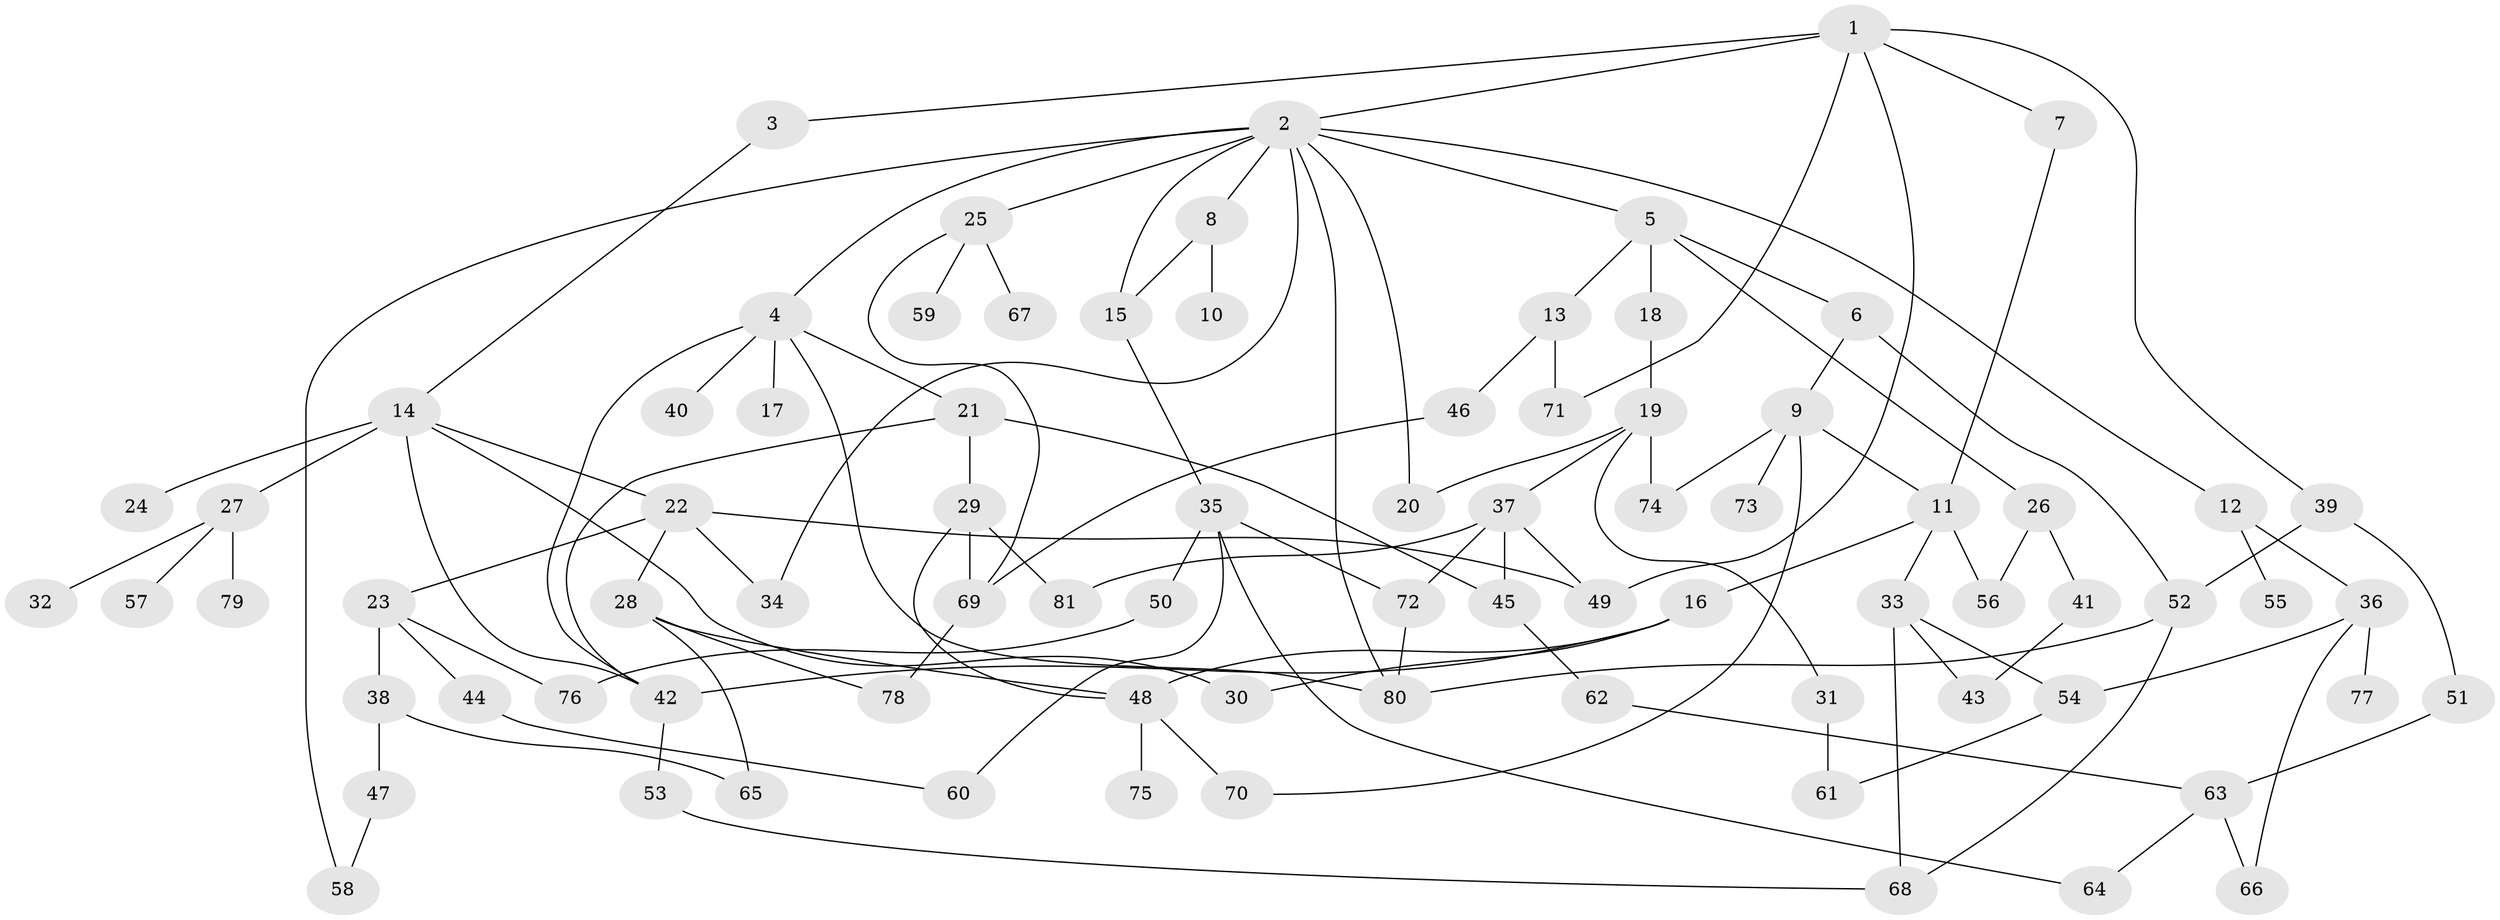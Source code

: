 // coarse degree distribution, {7: 0.018867924528301886, 11: 0.018867924528301886, 2: 0.24528301886792453, 4: 0.18867924528301888, 5: 0.1320754716981132, 3: 0.16981132075471697, 6: 0.07547169811320754, 1: 0.1509433962264151}
// Generated by graph-tools (version 1.1) at 2025/41/03/06/25 10:41:28]
// undirected, 81 vertices, 118 edges
graph export_dot {
graph [start="1"]
  node [color=gray90,style=filled];
  1;
  2;
  3;
  4;
  5;
  6;
  7;
  8;
  9;
  10;
  11;
  12;
  13;
  14;
  15;
  16;
  17;
  18;
  19;
  20;
  21;
  22;
  23;
  24;
  25;
  26;
  27;
  28;
  29;
  30;
  31;
  32;
  33;
  34;
  35;
  36;
  37;
  38;
  39;
  40;
  41;
  42;
  43;
  44;
  45;
  46;
  47;
  48;
  49;
  50;
  51;
  52;
  53;
  54;
  55;
  56;
  57;
  58;
  59;
  60;
  61;
  62;
  63;
  64;
  65;
  66;
  67;
  68;
  69;
  70;
  71;
  72;
  73;
  74;
  75;
  76;
  77;
  78;
  79;
  80;
  81;
  1 -- 2;
  1 -- 3;
  1 -- 7;
  1 -- 39;
  1 -- 49;
  1 -- 71;
  2 -- 4;
  2 -- 5;
  2 -- 8;
  2 -- 12;
  2 -- 15;
  2 -- 20;
  2 -- 25;
  2 -- 58;
  2 -- 34;
  2 -- 80;
  3 -- 14;
  4 -- 17;
  4 -- 21;
  4 -- 40;
  4 -- 80;
  4 -- 42;
  5 -- 6;
  5 -- 13;
  5 -- 18;
  5 -- 26;
  6 -- 9;
  6 -- 52;
  7 -- 11;
  8 -- 10;
  8 -- 15;
  9 -- 11;
  9 -- 70;
  9 -- 73;
  9 -- 74;
  11 -- 16;
  11 -- 33;
  11 -- 56;
  12 -- 36;
  12 -- 55;
  13 -- 46;
  13 -- 71;
  14 -- 22;
  14 -- 24;
  14 -- 27;
  14 -- 30;
  14 -- 42;
  15 -- 35;
  16 -- 48;
  16 -- 30;
  16 -- 42;
  18 -- 19;
  19 -- 31;
  19 -- 37;
  19 -- 74;
  19 -- 20;
  21 -- 29;
  21 -- 45;
  21 -- 42;
  22 -- 23;
  22 -- 28;
  22 -- 34;
  22 -- 49;
  23 -- 38;
  23 -- 44;
  23 -- 76;
  25 -- 59;
  25 -- 67;
  25 -- 69;
  26 -- 41;
  26 -- 56;
  27 -- 32;
  27 -- 57;
  27 -- 79;
  28 -- 65;
  28 -- 78;
  28 -- 48;
  29 -- 48;
  29 -- 69;
  29 -- 81;
  31 -- 61;
  33 -- 54;
  33 -- 68;
  33 -- 43;
  35 -- 50;
  35 -- 60;
  35 -- 72;
  35 -- 64;
  36 -- 77;
  36 -- 66;
  36 -- 54;
  37 -- 45;
  37 -- 49;
  37 -- 81;
  37 -- 72;
  38 -- 47;
  38 -- 65;
  39 -- 51;
  39 -- 52;
  41 -- 43;
  42 -- 53;
  44 -- 60;
  45 -- 62;
  46 -- 69;
  47 -- 58;
  48 -- 75;
  48 -- 70;
  50 -- 76;
  51 -- 63;
  52 -- 68;
  52 -- 80;
  53 -- 68;
  54 -- 61;
  62 -- 63;
  63 -- 64;
  63 -- 66;
  69 -- 78;
  72 -- 80;
}
